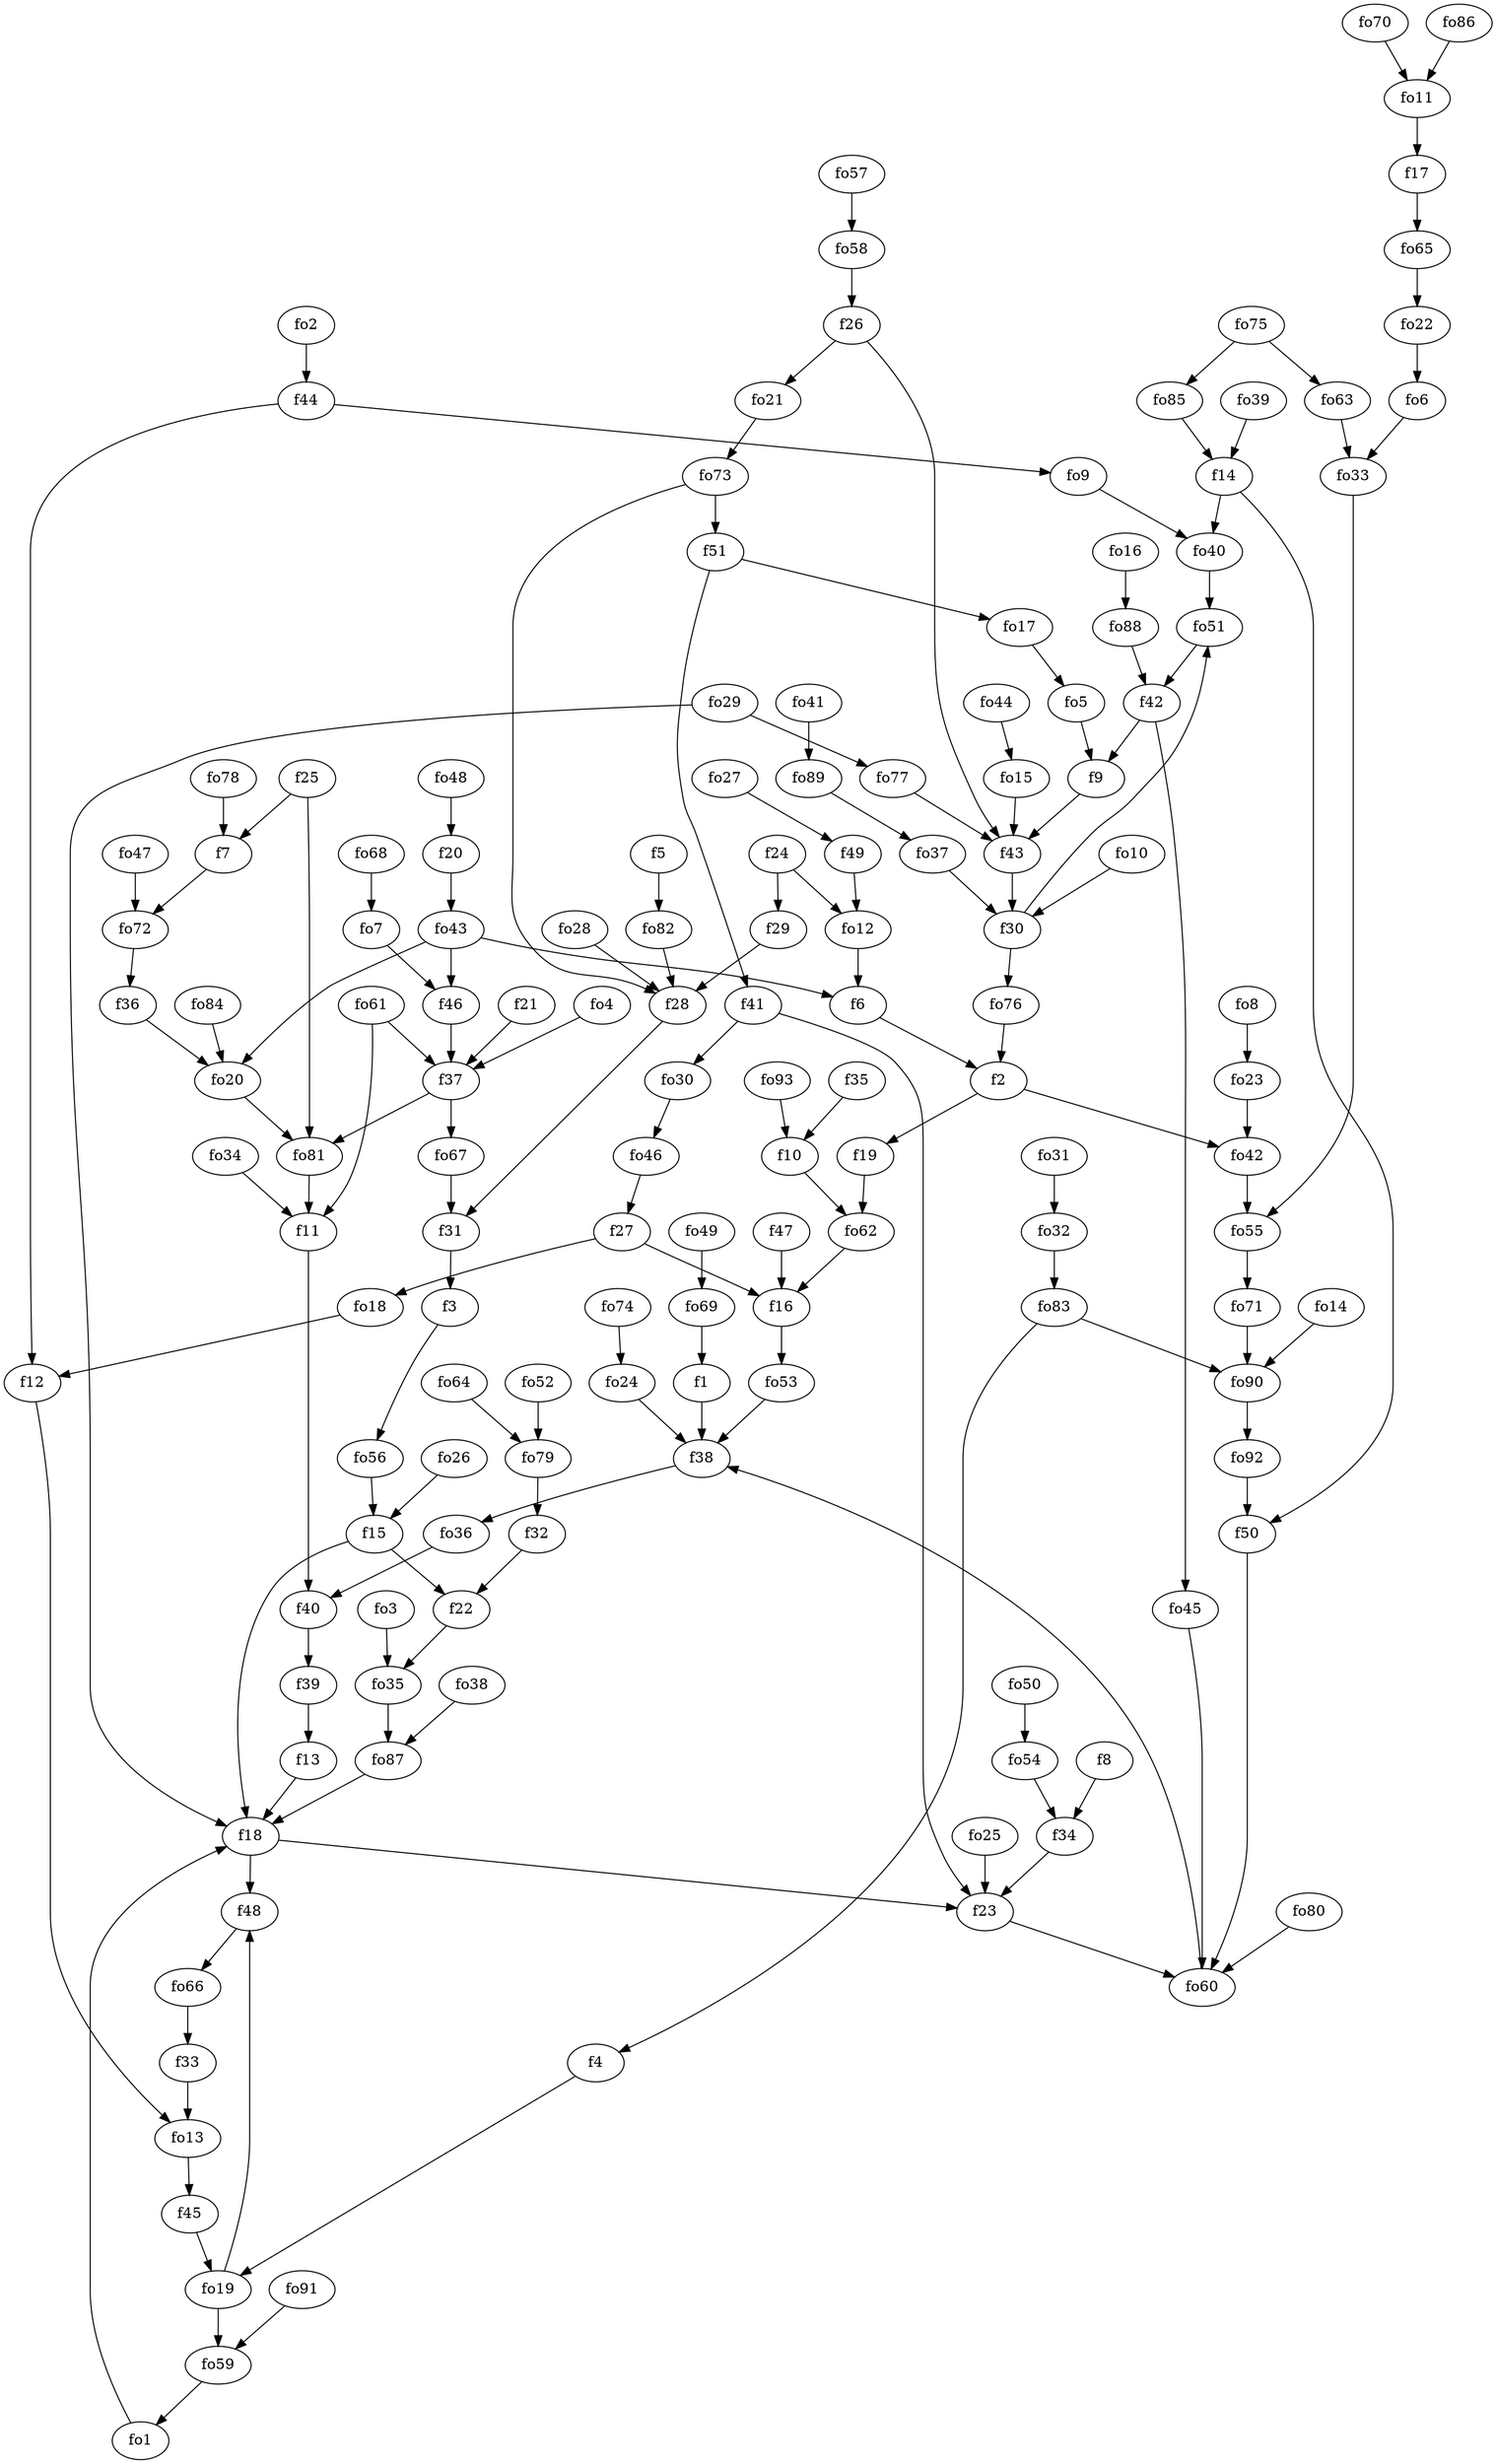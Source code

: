 strict digraph  {
f1;
f2;
f3;
f4;
f5;
f6;
f7;
f8;
f9;
f10;
f11;
f12;
f13;
f14;
f15;
f16;
f17;
f18;
f19;
f20;
f21;
f22;
f23;
f24;
f25;
f26;
f27;
f28;
f29;
f30;
f31;
f32;
f33;
f34;
f35;
f36;
f37;
f38;
f39;
f40;
f41;
f42;
f43;
f44;
f45;
f46;
f47;
f48;
f49;
f50;
f51;
fo1;
fo2;
fo3;
fo4;
fo5;
fo6;
fo7;
fo8;
fo9;
fo10;
fo11;
fo12;
fo13;
fo14;
fo15;
fo16;
fo17;
fo18;
fo19;
fo20;
fo21;
fo22;
fo23;
fo24;
fo25;
fo26;
fo27;
fo28;
fo29;
fo30;
fo31;
fo32;
fo33;
fo34;
fo35;
fo36;
fo37;
fo38;
fo39;
fo40;
fo41;
fo42;
fo43;
fo44;
fo45;
fo46;
fo47;
fo48;
fo49;
fo50;
fo51;
fo52;
fo53;
fo54;
fo55;
fo56;
fo57;
fo58;
fo59;
fo60;
fo61;
fo62;
fo63;
fo64;
fo65;
fo66;
fo67;
fo68;
fo69;
fo70;
fo71;
fo72;
fo73;
fo74;
fo75;
fo76;
fo77;
fo78;
fo79;
fo80;
fo81;
fo82;
fo83;
fo84;
fo85;
fo86;
fo87;
fo88;
fo89;
fo90;
fo91;
fo92;
fo93;
f1 -> f38  [weight=2];
f2 -> f19  [weight=2];
f2 -> fo42  [weight=2];
f3 -> fo56  [weight=2];
f4 -> fo19  [weight=2];
f5 -> fo82  [weight=2];
f6 -> f2  [weight=2];
f7 -> fo72  [weight=2];
f8 -> f34  [weight=2];
f9 -> f43  [weight=2];
f10 -> fo62  [weight=2];
f11 -> f40  [weight=2];
f12 -> fo13  [weight=2];
f13 -> f18  [weight=2];
f14 -> f50  [weight=2];
f14 -> fo40  [weight=2];
f15 -> f18  [weight=2];
f15 -> f22  [weight=2];
f16 -> fo53  [weight=2];
f17 -> fo65  [weight=2];
f18 -> f23  [weight=2];
f18 -> f48  [weight=2];
f19 -> fo62  [weight=2];
f20 -> fo43  [weight=2];
f21 -> f37  [weight=2];
f22 -> fo35  [weight=2];
f23 -> fo60  [weight=2];
f24 -> fo12  [weight=2];
f24 -> f29  [weight=2];
f25 -> fo81  [weight=2];
f25 -> f7  [weight=2];
f26 -> f43  [weight=2];
f26 -> fo21  [weight=2];
f27 -> f16  [weight=2];
f27 -> fo18  [weight=2];
f28 -> f31  [weight=2];
f29 -> f28  [weight=2];
f30 -> fo76  [weight=2];
f30 -> fo51  [weight=2];
f31 -> f3  [weight=2];
f32 -> f22  [weight=2];
f33 -> fo13  [weight=2];
f34 -> f23  [weight=2];
f35 -> f10  [weight=2];
f36 -> fo20  [weight=2];
f37 -> fo81  [weight=2];
f37 -> fo67  [weight=2];
f38 -> fo36  [weight=2];
f39 -> f13  [weight=2];
f40 -> f39  [weight=2];
f41 -> f23  [weight=2];
f41 -> fo30  [weight=2];
f42 -> f9  [weight=2];
f42 -> fo45  [weight=2];
f43 -> f30  [weight=2];
f44 -> fo9  [weight=2];
f44 -> f12  [weight=2];
f45 -> fo19  [weight=2];
f46 -> f37  [weight=2];
f47 -> f16  [weight=2];
f48 -> fo66  [weight=2];
f49 -> fo12  [weight=2];
f50 -> fo60  [weight=2];
f51 -> f41  [weight=2];
f51 -> fo17  [weight=2];
fo1 -> f18  [weight=2];
fo2 -> f44  [weight=2];
fo3 -> fo35  [weight=2];
fo4 -> f37  [weight=2];
fo5 -> f9  [weight=2];
fo6 -> fo33  [weight=2];
fo7 -> f46  [weight=2];
fo8 -> fo23  [weight=2];
fo9 -> fo40  [weight=2];
fo10 -> f30  [weight=2];
fo11 -> f17  [weight=2];
fo12 -> f6  [weight=2];
fo13 -> f45  [weight=2];
fo14 -> fo90  [weight=2];
fo15 -> f43  [weight=2];
fo16 -> fo88  [weight=2];
fo17 -> fo5  [weight=2];
fo18 -> f12  [weight=2];
fo19 -> fo59  [weight=2];
fo19 -> f48  [weight=2];
fo20 -> fo81  [weight=2];
fo21 -> fo73  [weight=2];
fo22 -> fo6  [weight=2];
fo23 -> fo42  [weight=2];
fo24 -> f38  [weight=2];
fo25 -> f23  [weight=2];
fo26 -> f15  [weight=2];
fo27 -> f49  [weight=2];
fo28 -> f28  [weight=2];
fo29 -> fo77  [weight=2];
fo29 -> f18  [weight=2];
fo30 -> fo46  [weight=2];
fo31 -> fo32  [weight=2];
fo32 -> fo83  [weight=2];
fo33 -> fo55  [weight=2];
fo34 -> f11  [weight=2];
fo35 -> fo87  [weight=2];
fo36 -> f40  [weight=2];
fo37 -> f30  [weight=2];
fo38 -> fo87  [weight=2];
fo39 -> f14  [weight=2];
fo40 -> fo51  [weight=2];
fo41 -> fo89  [weight=2];
fo42 -> fo55  [weight=2];
fo43 -> f46  [weight=2];
fo43 -> fo20  [weight=2];
fo43 -> f6  [weight=2];
fo44 -> fo15  [weight=2];
fo45 -> fo60  [weight=2];
fo46 -> f27  [weight=2];
fo47 -> fo72  [weight=2];
fo48 -> f20  [weight=2];
fo49 -> fo69  [weight=2];
fo50 -> fo54  [weight=2];
fo51 -> f42  [weight=2];
fo52 -> fo79  [weight=2];
fo53 -> f38  [weight=2];
fo54 -> f34  [weight=2];
fo55 -> fo71  [weight=2];
fo56 -> f15  [weight=2];
fo57 -> fo58  [weight=2];
fo58 -> f26  [weight=2];
fo59 -> fo1  [weight=2];
fo60 -> f38  [weight=2];
fo61 -> f11  [weight=2];
fo61 -> f37  [weight=2];
fo62 -> f16  [weight=2];
fo63 -> fo33  [weight=2];
fo64 -> fo79  [weight=2];
fo65 -> fo22  [weight=2];
fo66 -> f33  [weight=2];
fo67 -> f31  [weight=2];
fo68 -> fo7  [weight=2];
fo69 -> f1  [weight=2];
fo70 -> fo11  [weight=2];
fo71 -> fo90  [weight=2];
fo72 -> f36  [weight=2];
fo73 -> f28  [weight=2];
fo73 -> f51  [weight=2];
fo74 -> fo24  [weight=2];
fo75 -> fo63  [weight=2];
fo75 -> fo85  [weight=2];
fo76 -> f2  [weight=2];
fo77 -> f43  [weight=2];
fo78 -> f7  [weight=2];
fo79 -> f32  [weight=2];
fo80 -> fo60  [weight=2];
fo81 -> f11  [weight=2];
fo82 -> f28  [weight=2];
fo83 -> fo90  [weight=2];
fo83 -> f4  [weight=2];
fo84 -> fo20  [weight=2];
fo85 -> f14  [weight=2];
fo86 -> fo11  [weight=2];
fo87 -> f18  [weight=2];
fo88 -> f42  [weight=2];
fo89 -> fo37  [weight=2];
fo90 -> fo92  [weight=2];
fo91 -> fo59  [weight=2];
fo92 -> f50  [weight=2];
fo93 -> f10  [weight=2];
}
